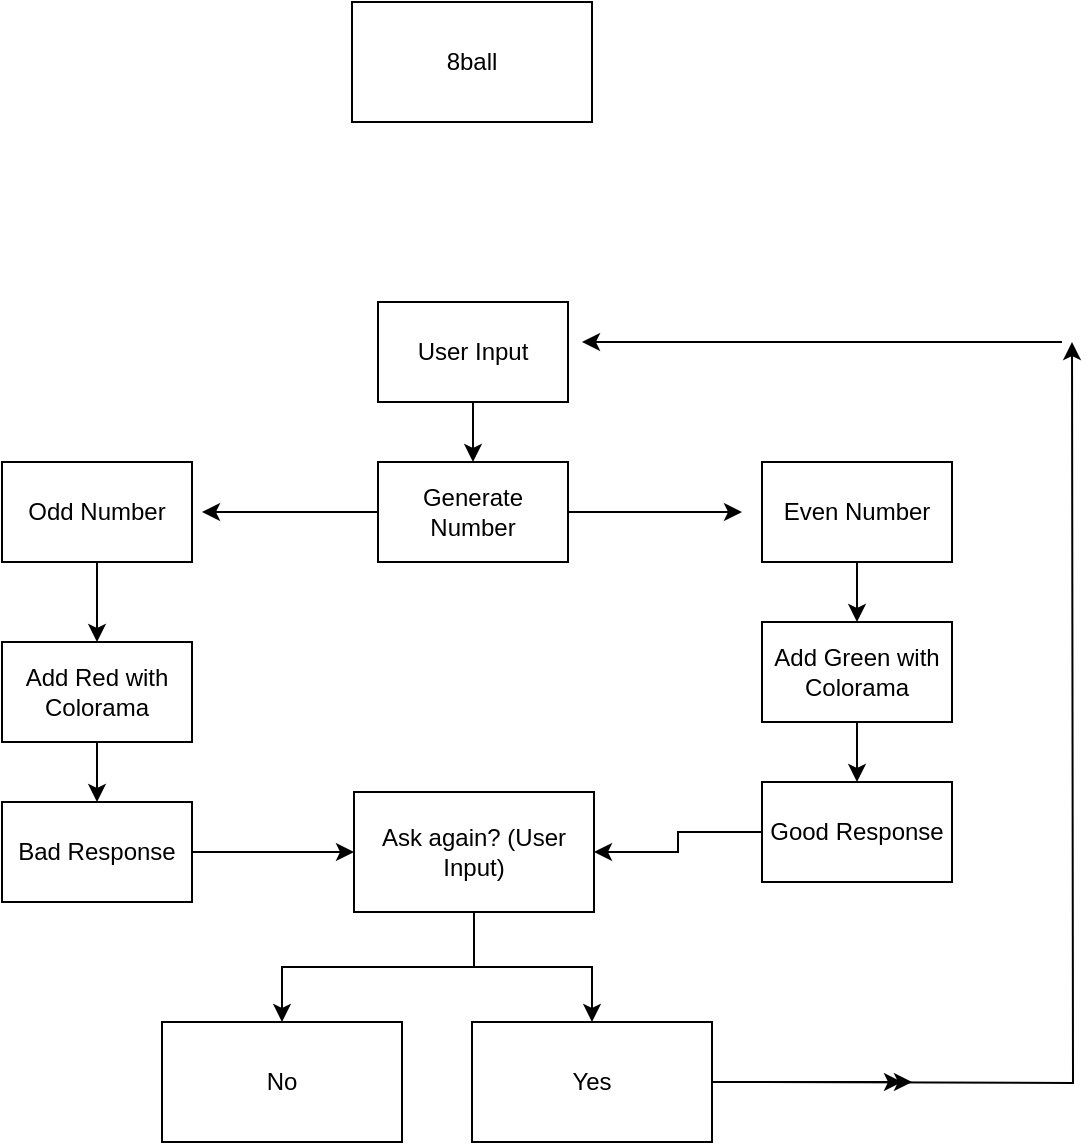 <mxfile version="24.8.4">
  <diagram name="Page-1" id="Ps1ud6b3WEhJtYbDt9zd">
    <mxGraphModel dx="1434" dy="746" grid="1" gridSize="10" guides="1" tooltips="1" connect="1" arrows="1" fold="1" page="1" pageScale="1" pageWidth="850" pageHeight="1100" math="0" shadow="0">
      <root>
        <mxCell id="0" />
        <mxCell id="1" parent="0" />
        <mxCell id="yWIshHMj9opg228Ggfb8-1" value="8ball" style="rounded=0;whiteSpace=wrap;html=1;" vertex="1" parent="1">
          <mxGeometry x="365" y="30" width="120" height="60" as="geometry" />
        </mxCell>
        <mxCell id="yWIshHMj9opg228Ggfb8-13" style="edgeStyle=orthogonalEdgeStyle;rounded=0;orthogonalLoop=1;jettySize=auto;html=1;exitX=0.5;exitY=1;exitDx=0;exitDy=0;entryX=0.5;entryY=0;entryDx=0;entryDy=0;" edge="1" parent="1" source="yWIshHMj9opg228Ggfb8-2" target="yWIshHMj9opg228Ggfb8-6">
          <mxGeometry relative="1" as="geometry" />
        </mxCell>
        <mxCell id="yWIshHMj9opg228Ggfb8-2" value="User Input" style="rounded=0;whiteSpace=wrap;html=1;" vertex="1" parent="1">
          <mxGeometry x="378" y="180" width="95" height="50" as="geometry" />
        </mxCell>
        <mxCell id="yWIshHMj9opg228Ggfb8-44" value="" style="edgeStyle=orthogonalEdgeStyle;rounded=0;orthogonalLoop=1;jettySize=auto;html=1;" edge="1" parent="1" source="yWIshHMj9opg228Ggfb8-3" target="yWIshHMj9opg228Ggfb8-41">
          <mxGeometry relative="1" as="geometry" />
        </mxCell>
        <mxCell id="yWIshHMj9opg228Ggfb8-3" value="Good Response" style="rounded=0;whiteSpace=wrap;html=1;" vertex="1" parent="1">
          <mxGeometry x="570" y="420" width="95" height="50" as="geometry" />
        </mxCell>
        <mxCell id="yWIshHMj9opg228Ggfb8-45" value="" style="edgeStyle=orthogonalEdgeStyle;rounded=0;orthogonalLoop=1;jettySize=auto;html=1;" edge="1" parent="1" source="yWIshHMj9opg228Ggfb8-4" target="yWIshHMj9opg228Ggfb8-41">
          <mxGeometry relative="1" as="geometry" />
        </mxCell>
        <mxCell id="yWIshHMj9opg228Ggfb8-4" value="Bad Response" style="rounded=0;whiteSpace=wrap;html=1;" vertex="1" parent="1">
          <mxGeometry x="190" y="430" width="95" height="50" as="geometry" />
        </mxCell>
        <mxCell id="yWIshHMj9opg228Ggfb8-32" value="" style="edgeStyle=orthogonalEdgeStyle;rounded=0;orthogonalLoop=1;jettySize=auto;html=1;" edge="1" parent="1" source="yWIshHMj9opg228Ggfb8-5" target="yWIshHMj9opg228Ggfb8-27">
          <mxGeometry relative="1" as="geometry" />
        </mxCell>
        <mxCell id="yWIshHMj9opg228Ggfb8-5" value="Even Number" style="rounded=0;whiteSpace=wrap;html=1;" vertex="1" parent="1">
          <mxGeometry x="570" y="260" width="95" height="50" as="geometry" />
        </mxCell>
        <mxCell id="yWIshHMj9opg228Ggfb8-16" style="edgeStyle=orthogonalEdgeStyle;rounded=0;orthogonalLoop=1;jettySize=auto;html=1;exitX=0;exitY=0.5;exitDx=0;exitDy=0;" edge="1" parent="1" source="yWIshHMj9opg228Ggfb8-6">
          <mxGeometry relative="1" as="geometry">
            <mxPoint x="290" y="285" as="targetPoint" />
          </mxGeometry>
        </mxCell>
        <mxCell id="yWIshHMj9opg228Ggfb8-17" style="edgeStyle=orthogonalEdgeStyle;rounded=0;orthogonalLoop=1;jettySize=auto;html=1;exitX=1;exitY=0.5;exitDx=0;exitDy=0;" edge="1" parent="1" source="yWIshHMj9opg228Ggfb8-6">
          <mxGeometry relative="1" as="geometry">
            <mxPoint x="560" y="285" as="targetPoint" />
          </mxGeometry>
        </mxCell>
        <mxCell id="yWIshHMj9opg228Ggfb8-6" value="Generate Number" style="rounded=0;whiteSpace=wrap;html=1;" vertex="1" parent="1">
          <mxGeometry x="378" y="260" width="95" height="50" as="geometry" />
        </mxCell>
        <mxCell id="yWIshHMj9opg228Ggfb8-30" value="" style="edgeStyle=orthogonalEdgeStyle;rounded=0;orthogonalLoop=1;jettySize=auto;html=1;" edge="1" parent="1" source="yWIshHMj9opg228Ggfb8-7" target="yWIshHMj9opg228Ggfb8-8">
          <mxGeometry relative="1" as="geometry" />
        </mxCell>
        <mxCell id="yWIshHMj9opg228Ggfb8-7" value="Odd Number" style="rounded=0;whiteSpace=wrap;html=1;" vertex="1" parent="1">
          <mxGeometry x="190" y="260" width="95" height="50" as="geometry" />
        </mxCell>
        <mxCell id="yWIshHMj9opg228Ggfb8-31" value="" style="edgeStyle=orthogonalEdgeStyle;rounded=0;orthogonalLoop=1;jettySize=auto;html=1;" edge="1" parent="1" source="yWIshHMj9opg228Ggfb8-8" target="yWIshHMj9opg228Ggfb8-4">
          <mxGeometry relative="1" as="geometry" />
        </mxCell>
        <mxCell id="yWIshHMj9opg228Ggfb8-8" value="Add Red with Colorama" style="rounded=0;whiteSpace=wrap;html=1;" vertex="1" parent="1">
          <mxGeometry x="190" y="350" width="95" height="50" as="geometry" />
        </mxCell>
        <mxCell id="yWIshHMj9opg228Ggfb8-29" value="" style="edgeStyle=orthogonalEdgeStyle;rounded=0;orthogonalLoop=1;jettySize=auto;html=1;" edge="1" parent="1" source="yWIshHMj9opg228Ggfb8-27" target="yWIshHMj9opg228Ggfb8-3">
          <mxGeometry relative="1" as="geometry" />
        </mxCell>
        <mxCell id="yWIshHMj9opg228Ggfb8-27" value="Add Green with Colorama" style="rounded=0;whiteSpace=wrap;html=1;" vertex="1" parent="1">
          <mxGeometry x="570" y="340" width="95" height="50" as="geometry" />
        </mxCell>
        <mxCell id="yWIshHMj9opg228Ggfb8-36" value="No" style="rounded=0;whiteSpace=wrap;html=1;" vertex="1" parent="1">
          <mxGeometry x="270" y="540" width="120" height="60" as="geometry" />
        </mxCell>
        <mxCell id="yWIshHMj9opg228Ggfb8-58" value="" style="edgeStyle=orthogonalEdgeStyle;rounded=0;orthogonalLoop=1;jettySize=auto;html=1;" edge="1" parent="1" source="yWIshHMj9opg228Ggfb8-41" target="yWIshHMj9opg228Ggfb8-46">
          <mxGeometry relative="1" as="geometry" />
        </mxCell>
        <mxCell id="yWIshHMj9opg228Ggfb8-59" style="edgeStyle=orthogonalEdgeStyle;rounded=0;orthogonalLoop=1;jettySize=auto;html=1;" edge="1" parent="1" source="yWIshHMj9opg228Ggfb8-41" target="yWIshHMj9opg228Ggfb8-36">
          <mxGeometry relative="1" as="geometry" />
        </mxCell>
        <mxCell id="yWIshHMj9opg228Ggfb8-41" value="Ask again? (User Input)" style="rounded=0;whiteSpace=wrap;html=1;" vertex="1" parent="1">
          <mxGeometry x="366" y="425" width="120" height="60" as="geometry" />
        </mxCell>
        <mxCell id="yWIshHMj9opg228Ggfb8-48" value="" style="edgeStyle=orthogonalEdgeStyle;rounded=0;orthogonalLoop=1;jettySize=auto;html=1;" edge="1" parent="1" source="yWIshHMj9opg228Ggfb8-46">
          <mxGeometry relative="1" as="geometry">
            <mxPoint x="645" y="570" as="targetPoint" />
          </mxGeometry>
        </mxCell>
        <mxCell id="yWIshHMj9opg228Ggfb8-60" style="edgeStyle=orthogonalEdgeStyle;rounded=0;orthogonalLoop=1;jettySize=auto;html=1;" edge="1" parent="1" source="yWIshHMj9opg228Ggfb8-46">
          <mxGeometry relative="1" as="geometry">
            <mxPoint x="640" y="570" as="targetPoint" />
          </mxGeometry>
        </mxCell>
        <mxCell id="yWIshHMj9opg228Ggfb8-46" value="Yes" style="rounded=0;whiteSpace=wrap;html=1;" vertex="1" parent="1">
          <mxGeometry x="425" y="540" width="120" height="60" as="geometry" />
        </mxCell>
        <mxCell id="yWIshHMj9opg228Ggfb8-51" value="" style="edgeStyle=orthogonalEdgeStyle;rounded=0;orthogonalLoop=1;jettySize=auto;html=1;" edge="1" parent="1">
          <mxGeometry relative="1" as="geometry">
            <mxPoint x="550" y="570" as="sourcePoint" />
            <mxPoint x="725" y="200" as="targetPoint" />
          </mxGeometry>
        </mxCell>
        <mxCell id="yWIshHMj9opg228Ggfb8-53" value="" style="endArrow=classic;html=1;rounded=0;" edge="1" parent="1">
          <mxGeometry width="50" height="50" relative="1" as="geometry">
            <mxPoint x="720" y="200" as="sourcePoint" />
            <mxPoint x="480" y="200" as="targetPoint" />
          </mxGeometry>
        </mxCell>
      </root>
    </mxGraphModel>
  </diagram>
</mxfile>
